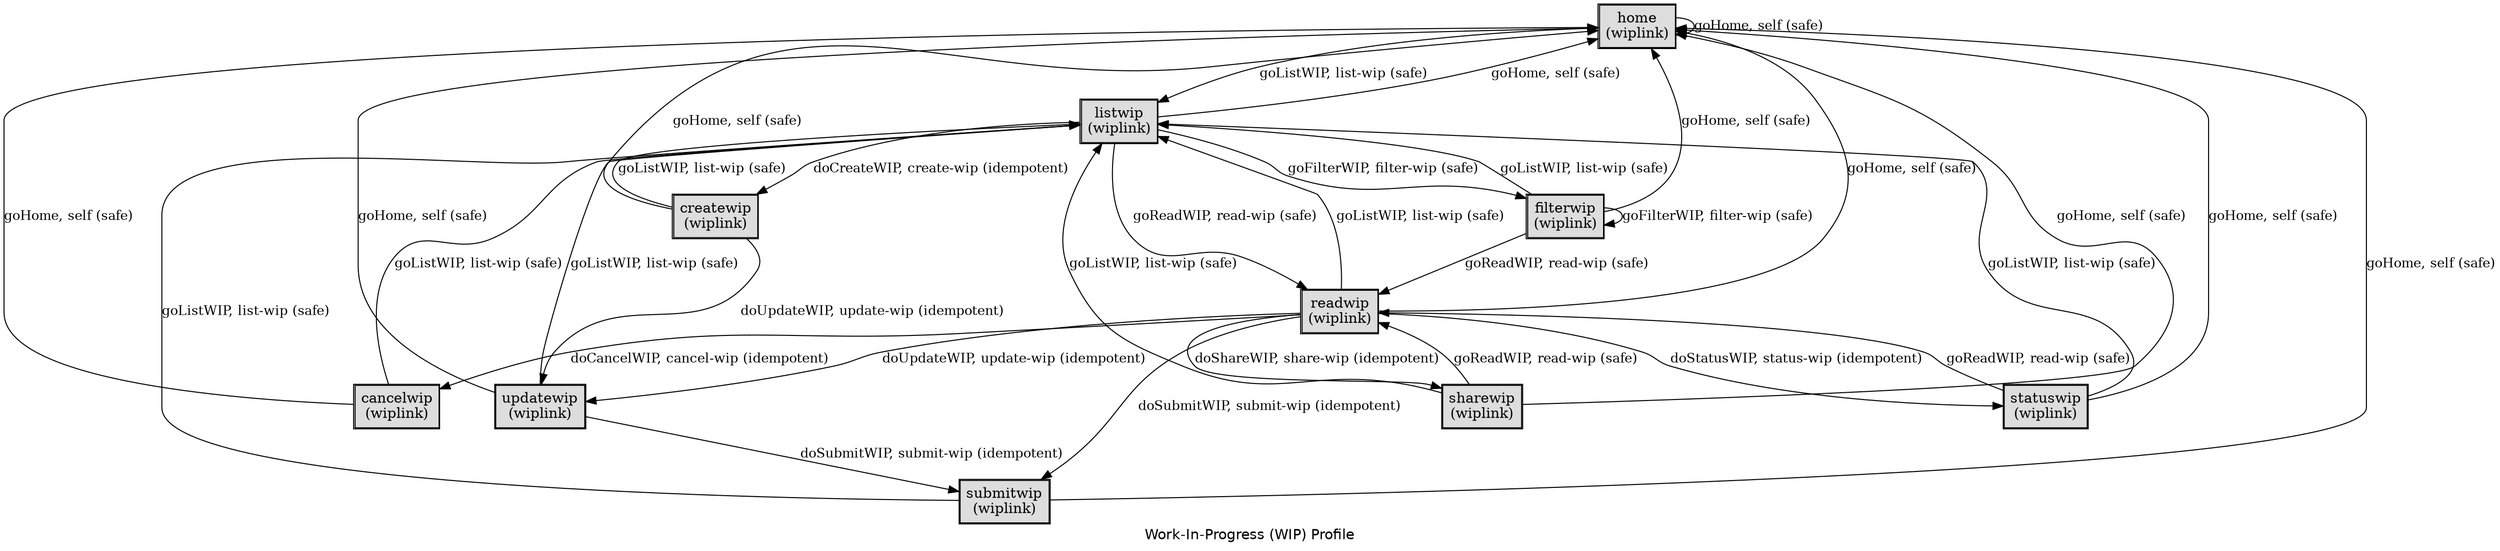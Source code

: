 digraph application_state_diagram {
  graph [
    labelloc="b";
    fontname="Helvetica"
    label="Work-In-Progress (WIP) Profile";
    URL="index.html" target="_parent"
  ];
  node [shape = box, style = "bold,filled"];

    home [style=solid, margin=0.02, label=<<table cellspacing="0" cellpadding="5" cellborder="1" border="0"><tr><td bgcolor="#dddddd">home<br />(wiplink)<br /></td></tr></table>>,shape=box URL="docs/semantic.home.html" target="_parent"]
    listwip [style=solid, margin=0.02, label=<<table cellspacing="0" cellpadding="5" cellborder="1" border="0"><tr><td bgcolor="#dddddd">listwip<br />(wiplink)<br /></td></tr></table>>,shape=box URL="docs/semantic.listwip.html" target="_parent"]
    createwip [style=solid, margin=0.02, label=<<table cellspacing="0" cellpadding="5" cellborder="1" border="0"><tr><td bgcolor="#dddddd">createwip<br />(wiplink)<br /></td></tr></table>>,shape=box URL="docs/semantic.createwip.html" target="_parent"]
    readwip [style=solid, margin=0.02, label=<<table cellspacing="0" cellpadding="5" cellborder="1" border="0"><tr><td bgcolor="#dddddd">readwip<br />(wiplink)<br /></td></tr></table>>,shape=box URL="docs/semantic.readwip.html" target="_parent"]
    updatewip [style=solid, margin=0.02, label=<<table cellspacing="0" cellpadding="5" cellborder="1" border="0"><tr><td bgcolor="#dddddd">updatewip<br />(wiplink)<br /></td></tr></table>>,shape=box URL="docs/semantic.updatewip.html" target="_parent"]
    submitwip [style=solid, margin=0.02, label=<<table cellspacing="0" cellpadding="5" cellborder="1" border="0"><tr><td bgcolor="#dddddd">submitwip<br />(wiplink)<br /></td></tr></table>>,shape=box URL="docs/semantic.submitwip.html" target="_parent"]
    cancelwip [style=solid, margin=0.02, label=<<table cellspacing="0" cellpadding="5" cellborder="1" border="0"><tr><td bgcolor="#dddddd">cancelwip<br />(wiplink)<br /></td></tr></table>>,shape=box URL="docs/semantic.cancelwip.html" target="_parent"]
    filterwip [style=solid, margin=0.02, label=<<table cellspacing="0" cellpadding="5" cellborder="1" border="0"><tr><td bgcolor="#dddddd">filterwip<br />(wiplink)<br /></td></tr></table>>,shape=box URL="docs/semantic.filterwip.html" target="_parent"]
    sharewip [style=solid, margin=0.02, label=<<table cellspacing="0" cellpadding="5" cellborder="1" border="0"><tr><td bgcolor="#dddddd">sharewip<br />(wiplink)<br /></td></tr></table>>,shape=box URL="docs/semantic.sharewip.html" target="_parent"]
    statuswip [style=solid, margin=0.02, label=<<table cellspacing="0" cellpadding="5" cellborder="1" border="0"><tr><td bgcolor="#dddddd">statuswip<br />(wiplink)<br /></td></tr></table>>,shape=box URL="docs/semantic.statuswip.html" target="_parent"]

    home -> listwip [label = "goListWIP, list-wip (safe)" URL="docs/safe.goListWIP.html" target="_parent" fontsize=13];
    home -> home [label = "goHome, self (safe)" URL="docs/safe.goHome.html" target="_parent" fontsize=13];
    listwip -> filterwip [label = "goFilterWIP, filter-wip (safe)" URL="docs/safe.goFilterWIP.html" target="_parent" fontsize=13];
    listwip -> readwip [label = "goReadWIP, read-wip (safe)" URL="docs/safe.goReadWIP.html" target="_parent" fontsize=13];
    listwip -> createwip [label = "doCreateWIP, create-wip (idempotent)" URL="docs/idempotent.doCreateWIP.html" target="_parent" fontsize=13];
    listwip -> home [label = "goHome, self (safe)" URL="docs/safe.goHome.html" target="_parent" fontsize=13];
    createwip -> updatewip [label = "doUpdateWIP, update-wip (idempotent)" URL="docs/idempotent.doUpdateWIP.html" target="_parent" fontsize=13];
    createwip -> listwip [label = "goListWIP, list-wip (safe)" URL="docs/safe.goListWIP.html" target="_parent" fontsize=13];
    createwip -> home [label = "goHome, self (safe)" URL="docs/safe.goHome.html" target="_parent" fontsize=13];
    readwip -> sharewip [label = "doShareWIP, share-wip (idempotent)" URL="docs/idempotent.doShareWIP.html" target="_parent" fontsize=13];
    readwip -> updatewip [label = "doUpdateWIP, update-wip (idempotent)" URL="docs/idempotent.doUpdateWIP.html" target="_parent" fontsize=13];
    readwip -> submitwip [label = "doSubmitWIP, submit-wip (idempotent)" URL="docs/idempotent.doSubmitWIP.html" target="_parent" fontsize=13];
    readwip -> cancelwip [label = "doCancelWIP, cancel-wip (idempotent)" URL="docs/idempotent.doCancelWIP.html" target="_parent" fontsize=13];
    readwip -> statuswip [label = "doStatusWIP, status-wip (idempotent)" URL="docs/idempotent.doStatusWIP.html" target="_parent" fontsize=13];
    readwip -> listwip [label = "goListWIP, list-wip (safe)" URL="docs/safe.goListWIP.html" target="_parent" fontsize=13];
    readwip -> home [label = "goHome, self (safe)" URL="docs/safe.goHome.html" target="_parent" fontsize=13];
    updatewip -> submitwip [label = "doSubmitWIP, submit-wip (idempotent)" URL="docs/idempotent.doSubmitWIP.html" target="_parent" fontsize=13];
    updatewip -> listwip [label = "goListWIP, list-wip (safe)" URL="docs/safe.goListWIP.html" target="_parent" fontsize=13];
    updatewip -> home [label = "goHome, self (safe)" URL="docs/safe.goHome.html" target="_parent" fontsize=13];
    submitwip -> listwip [label = "goListWIP, list-wip (safe)" URL="docs/safe.goListWIP.html" target="_parent" fontsize=13];
    submitwip -> home [label = "goHome, self (safe)" URL="docs/safe.goHome.html" target="_parent" fontsize=13];
    cancelwip -> listwip [label = "goListWIP, list-wip (safe)" URL="docs/safe.goListWIP.html" target="_parent" fontsize=13];
    cancelwip -> home [label = "goHome, self (safe)" URL="docs/safe.goHome.html" target="_parent" fontsize=13];
    filterwip -> home [label = "goHome, self (safe)" URL="docs/safe.goHome.html" target="_parent" fontsize=13];
    filterwip -> listwip [label = "goListWIP, list-wip (safe)" URL="docs/safe.goListWIP.html" target="_parent" fontsize=13];
    filterwip -> filterwip [label = "goFilterWIP, filter-wip (safe)" URL="docs/safe.goFilterWIP.html" target="_parent" fontsize=13];
    filterwip -> readwip [label = "goReadWIP, read-wip (safe)" URL="docs/safe.goReadWIP.html" target="_parent" fontsize=13];
    sharewip -> readwip [label = "goReadWIP, read-wip (safe)" URL="docs/safe.goReadWIP.html" target="_parent" fontsize=13];
    sharewip -> listwip [label = "goListWIP, list-wip (safe)" URL="docs/safe.goListWIP.html" target="_parent" fontsize=13];
    sharewip -> home [label = "goHome, self (safe)" URL="docs/safe.goHome.html" target="_parent" fontsize=13];
    statuswip -> readwip [label = "goReadWIP, read-wip (safe)" URL="docs/safe.goReadWIP.html" target="_parent" fontsize=13];
    statuswip -> listwip [label = "goListWIP, list-wip (safe)" URL="docs/safe.goListWIP.html" target="_parent" fontsize=13];
    statuswip -> home [label = "goHome, self (safe)" URL="docs/safe.goHome.html" target="_parent" fontsize=13];


}